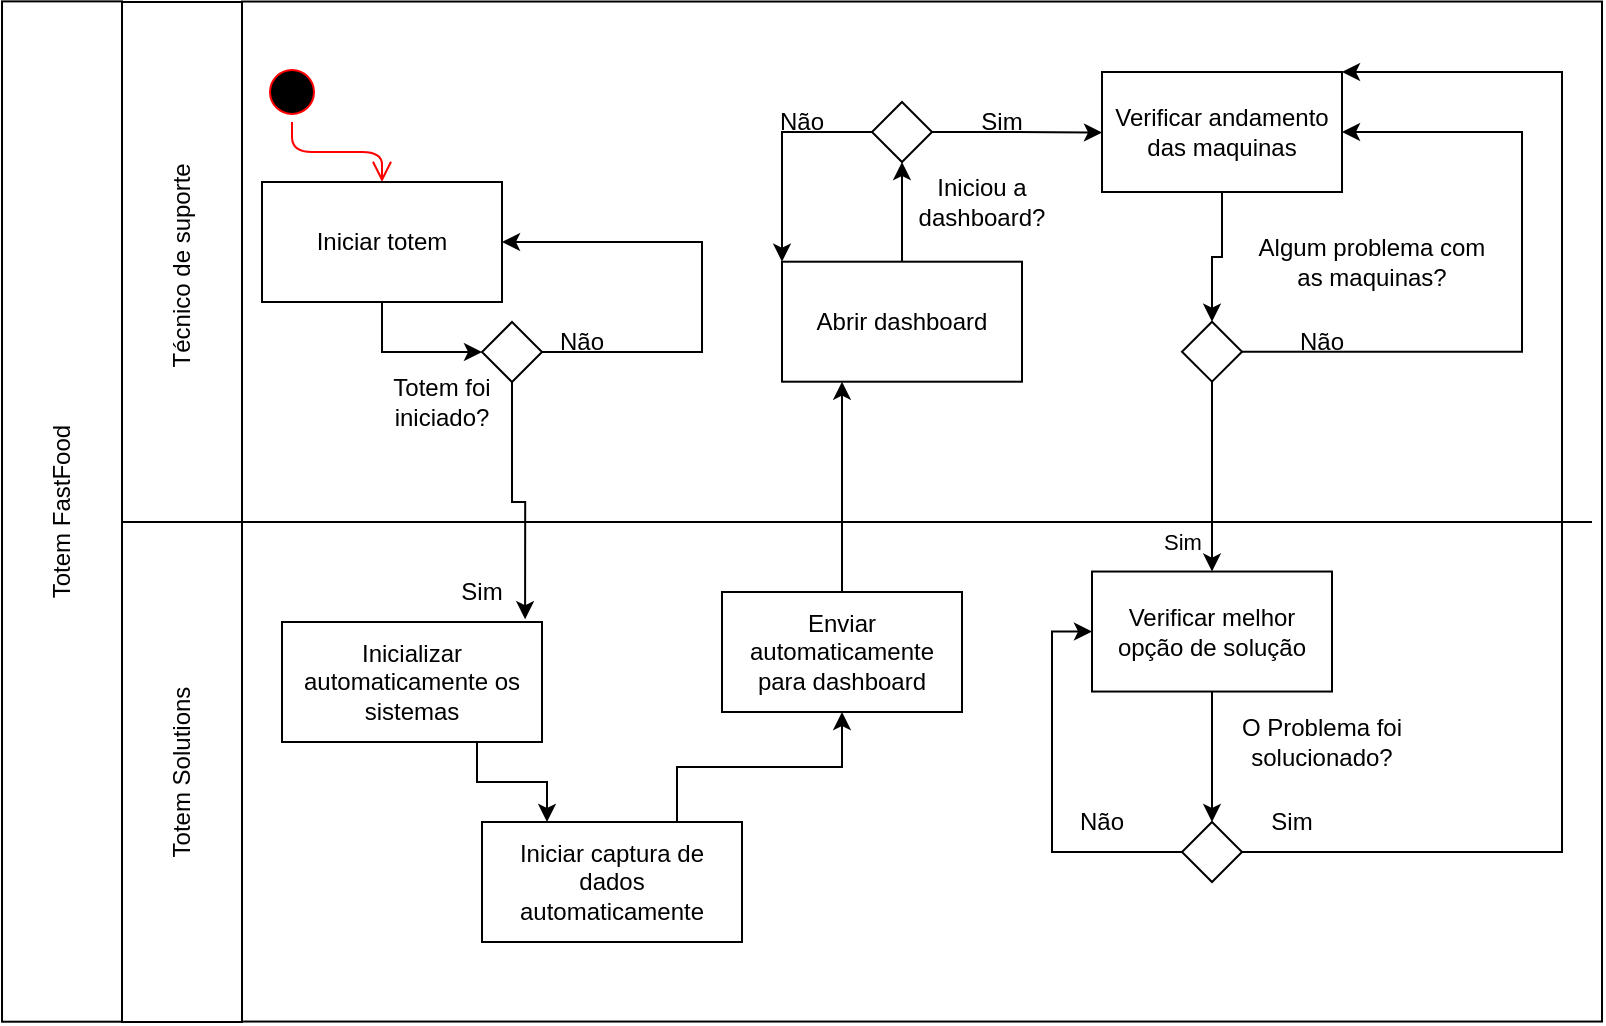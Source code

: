 <mxfile version="15.3.2" type="device"><diagram id="qrVEppymUTT9Ja2VnYLb" name="Page-1"><mxGraphModel dx="1452" dy="551" grid="1" gridSize="10" guides="1" tooltips="1" connect="1" arrows="1" fold="1" page="1" pageScale="1" pageWidth="827" pageHeight="1169" math="0" shadow="0"><root><mxCell id="0"/><mxCell id="1" parent="0"/><mxCell id="BBX8LPi427f3WZxy5C4M-1" value="Totem FastFood" style="rounded=0;whiteSpace=wrap;html=1;rotation=-90;" vertex="1" parent="1"><mxGeometry x="-225.07" y="264.77" width="510.16" height="60" as="geometry"/></mxCell><mxCell id="BBX8LPi427f3WZxy5C4M-3" value="Técnico de suporte&amp;nbsp;" style="rounded=0;whiteSpace=wrap;html=1;rotation=-90;" vertex="1" parent="1"><mxGeometry x="-40" y="140" width="260" height="60" as="geometry"/></mxCell><mxCell id="BBX8LPi427f3WZxy5C4M-4" value="Totem Solutions" style="rounded=0;whiteSpace=wrap;html=1;rotation=-90;" vertex="1" parent="1"><mxGeometry x="-35" y="395" width="250" height="60" as="geometry"/></mxCell><mxCell id="BBX8LPi427f3WZxy5C4M-105" value="" style="rounded=0;whiteSpace=wrap;html=1;" vertex="1" parent="1"><mxGeometry x="120" y="39.77" width="680" height="510" as="geometry"/></mxCell><mxCell id="BBX8LPi427f3WZxy5C4M-106" value="" style="ellipse;html=1;shape=startState;fillColor=#000000;strokeColor=#ff0000;" vertex="1" parent="1"><mxGeometry x="130" y="70" width="30" height="30" as="geometry"/></mxCell><mxCell id="BBX8LPi427f3WZxy5C4M-107" value="" style="edgeStyle=orthogonalEdgeStyle;html=1;verticalAlign=bottom;endArrow=open;endSize=8;strokeColor=#ff0000;" edge="1" parent="1" source="BBX8LPi427f3WZxy5C4M-106" target="BBX8LPi427f3WZxy5C4M-109"><mxGeometry relative="1" as="geometry"><mxPoint x="230" y="180" as="targetPoint"/><mxPoint x="230" y="120" as="sourcePoint"/></mxGeometry></mxCell><mxCell id="BBX8LPi427f3WZxy5C4M-108" style="edgeStyle=orthogonalEdgeStyle;rounded=0;orthogonalLoop=1;jettySize=auto;html=1;exitX=0.5;exitY=1;exitDx=0;exitDy=0;entryX=0;entryY=0.5;entryDx=0;entryDy=0;" edge="1" parent="1" source="BBX8LPi427f3WZxy5C4M-109" target="BBX8LPi427f3WZxy5C4M-112"><mxGeometry relative="1" as="geometry"/></mxCell><mxCell id="BBX8LPi427f3WZxy5C4M-109" value="Iniciar totem" style="rounded=0;whiteSpace=wrap;html=1;" vertex="1" parent="1"><mxGeometry x="130" y="130" width="120" height="60" as="geometry"/></mxCell><mxCell id="BBX8LPi427f3WZxy5C4M-110" style="edgeStyle=orthogonalEdgeStyle;rounded=0;orthogonalLoop=1;jettySize=auto;html=1;exitX=0.5;exitY=1;exitDx=0;exitDy=0;entryX=0.935;entryY=-0.023;entryDx=0;entryDy=0;entryPerimeter=0;" edge="1" parent="1" source="BBX8LPi427f3WZxy5C4M-112" target="BBX8LPi427f3WZxy5C4M-117"><mxGeometry relative="1" as="geometry"><mxPoint x="255" y="270" as="targetPoint"/></mxGeometry></mxCell><mxCell id="BBX8LPi427f3WZxy5C4M-111" style="edgeStyle=orthogonalEdgeStyle;rounded=0;orthogonalLoop=1;jettySize=auto;html=1;exitX=1;exitY=0.5;exitDx=0;exitDy=0;entryX=1;entryY=0.5;entryDx=0;entryDy=0;" edge="1" parent="1" source="BBX8LPi427f3WZxy5C4M-112" target="BBX8LPi427f3WZxy5C4M-109"><mxGeometry relative="1" as="geometry"><Array as="points"><mxPoint x="350" y="215"/><mxPoint x="350" y="160"/></Array></mxGeometry></mxCell><mxCell id="BBX8LPi427f3WZxy5C4M-112" value="" style="rhombus;whiteSpace=wrap;html=1;" vertex="1" parent="1"><mxGeometry x="240" y="200" width="30" height="30" as="geometry"/></mxCell><mxCell id="BBX8LPi427f3WZxy5C4M-113" value="Sim" style="text;html=1;strokeColor=none;fillColor=none;align=center;verticalAlign=middle;whiteSpace=wrap;rounded=0;" vertex="1" parent="1"><mxGeometry x="220" y="324.77" width="40" height="20" as="geometry"/></mxCell><mxCell id="BBX8LPi427f3WZxy5C4M-114" value="Não" style="text;html=1;strokeColor=none;fillColor=none;align=center;verticalAlign=middle;whiteSpace=wrap;rounded=0;" vertex="1" parent="1"><mxGeometry x="270" y="200" width="40" height="20" as="geometry"/></mxCell><mxCell id="BBX8LPi427f3WZxy5C4M-115" value="Totem foi iniciado?" style="text;html=1;strokeColor=none;fillColor=none;align=center;verticalAlign=middle;whiteSpace=wrap;rounded=0;" vertex="1" parent="1"><mxGeometry x="180" y="230" width="80" height="20" as="geometry"/></mxCell><mxCell id="BBX8LPi427f3WZxy5C4M-116" style="edgeStyle=orthogonalEdgeStyle;rounded=0;orthogonalLoop=1;jettySize=auto;html=1;exitX=0.75;exitY=1;exitDx=0;exitDy=0;entryX=0.25;entryY=0;entryDx=0;entryDy=0;" edge="1" parent="1" source="BBX8LPi427f3WZxy5C4M-117" target="BBX8LPi427f3WZxy5C4M-119"><mxGeometry relative="1" as="geometry"/></mxCell><mxCell id="BBX8LPi427f3WZxy5C4M-117" value="Inicializar automaticamente os sistemas" style="rounded=0;whiteSpace=wrap;html=1;" vertex="1" parent="1"><mxGeometry x="140" y="350" width="130" height="60" as="geometry"/></mxCell><mxCell id="BBX8LPi427f3WZxy5C4M-118" style="edgeStyle=orthogonalEdgeStyle;rounded=0;orthogonalLoop=1;jettySize=auto;html=1;exitX=0.75;exitY=0;exitDx=0;exitDy=0;" edge="1" parent="1" source="BBX8LPi427f3WZxy5C4M-119" target="BBX8LPi427f3WZxy5C4M-121"><mxGeometry relative="1" as="geometry"><mxPoint x="360" y="290" as="targetPoint"/></mxGeometry></mxCell><mxCell id="BBX8LPi427f3WZxy5C4M-119" value="Iniciar captura de dados automaticamente" style="rounded=0;whiteSpace=wrap;html=1;" vertex="1" parent="1"><mxGeometry x="240" y="450" width="130" height="60" as="geometry"/></mxCell><mxCell id="BBX8LPi427f3WZxy5C4M-120" style="edgeStyle=orthogonalEdgeStyle;rounded=0;orthogonalLoop=1;jettySize=auto;html=1;exitX=0.5;exitY=0;exitDx=0;exitDy=0;entryX=0.25;entryY=1;entryDx=0;entryDy=0;" edge="1" parent="1" source="BBX8LPi427f3WZxy5C4M-121" target="BBX8LPi427f3WZxy5C4M-123"><mxGeometry relative="1" as="geometry"/></mxCell><mxCell id="BBX8LPi427f3WZxy5C4M-121" value="Enviar automaticamente para dashboard" style="rounded=0;whiteSpace=wrap;html=1;" vertex="1" parent="1"><mxGeometry x="360" y="335" width="120" height="60" as="geometry"/></mxCell><mxCell id="BBX8LPi427f3WZxy5C4M-122" style="edgeStyle=orthogonalEdgeStyle;rounded=0;orthogonalLoop=1;jettySize=auto;html=1;exitX=0.5;exitY=0;exitDx=0;exitDy=0;entryX=0.5;entryY=1;entryDx=0;entryDy=0;" edge="1" parent="1" source="BBX8LPi427f3WZxy5C4M-123" target="BBX8LPi427f3WZxy5C4M-126"><mxGeometry relative="1" as="geometry"/></mxCell><mxCell id="BBX8LPi427f3WZxy5C4M-123" value="Abrir dashboard" style="rounded=0;whiteSpace=wrap;html=1;" vertex="1" parent="1"><mxGeometry x="390" y="169.85" width="120" height="60" as="geometry"/></mxCell><mxCell id="BBX8LPi427f3WZxy5C4M-124" style="edgeStyle=orthogonalEdgeStyle;rounded=0;orthogonalLoop=1;jettySize=auto;html=1;exitX=1;exitY=0.5;exitDx=0;exitDy=0;" edge="1" parent="1" source="BBX8LPi427f3WZxy5C4M-126"><mxGeometry relative="1" as="geometry"><mxPoint x="550" y="105.286" as="targetPoint"/></mxGeometry></mxCell><mxCell id="BBX8LPi427f3WZxy5C4M-125" style="edgeStyle=orthogonalEdgeStyle;rounded=0;orthogonalLoop=1;jettySize=auto;html=1;exitX=0;exitY=0.5;exitDx=0;exitDy=0;entryX=0;entryY=0;entryDx=0;entryDy=0;" edge="1" parent="1" source="BBX8LPi427f3WZxy5C4M-126" target="BBX8LPi427f3WZxy5C4M-123"><mxGeometry relative="1" as="geometry"><Array as="points"><mxPoint x="390" y="105"/></Array></mxGeometry></mxCell><mxCell id="BBX8LPi427f3WZxy5C4M-126" value="" style="rhombus;whiteSpace=wrap;html=1;" vertex="1" parent="1"><mxGeometry x="435" y="90" width="30" height="30" as="geometry"/></mxCell><mxCell id="BBX8LPi427f3WZxy5C4M-127" value="Sim" style="text;html=1;strokeColor=none;fillColor=none;align=center;verticalAlign=middle;whiteSpace=wrap;rounded=0;" vertex="1" parent="1"><mxGeometry x="480" y="90" width="40" height="20" as="geometry"/></mxCell><mxCell id="BBX8LPi427f3WZxy5C4M-128" value="Não" style="text;html=1;strokeColor=none;fillColor=none;align=center;verticalAlign=middle;whiteSpace=wrap;rounded=0;" vertex="1" parent="1"><mxGeometry x="380" y="90" width="40" height="20" as="geometry"/></mxCell><mxCell id="BBX8LPi427f3WZxy5C4M-129" style="edgeStyle=orthogonalEdgeStyle;rounded=0;orthogonalLoop=1;jettySize=auto;html=1;exitX=0.5;exitY=1;exitDx=0;exitDy=0;entryX=0.5;entryY=0;entryDx=0;entryDy=0;" edge="1" parent="1" source="BBX8LPi427f3WZxy5C4M-130" target="BBX8LPi427f3WZxy5C4M-133"><mxGeometry relative="1" as="geometry"/></mxCell><mxCell id="BBX8LPi427f3WZxy5C4M-130" value="Verificar andamento das maquinas" style="rounded=0;whiteSpace=wrap;html=1;" vertex="1" parent="1"><mxGeometry x="550" y="75" width="120" height="60" as="geometry"/></mxCell><mxCell id="BBX8LPi427f3WZxy5C4M-132" style="edgeStyle=orthogonalEdgeStyle;rounded=0;orthogonalLoop=1;jettySize=auto;html=1;exitX=0.5;exitY=1;exitDx=0;exitDy=0;entryX=0.5;entryY=0;entryDx=0;entryDy=0;" edge="1" parent="1" source="BBX8LPi427f3WZxy5C4M-133" target="BBX8LPi427f3WZxy5C4M-138"><mxGeometry relative="1" as="geometry"/></mxCell><mxCell id="BBX8LPi427f3WZxy5C4M-155" style="edgeStyle=orthogonalEdgeStyle;rounded=0;orthogonalLoop=1;jettySize=auto;html=1;exitX=1;exitY=0.5;exitDx=0;exitDy=0;entryX=1;entryY=0.5;entryDx=0;entryDy=0;" edge="1" parent="1" source="BBX8LPi427f3WZxy5C4M-133" target="BBX8LPi427f3WZxy5C4M-130"><mxGeometry relative="1" as="geometry"><Array as="points"><mxPoint x="760" y="215"/><mxPoint x="760" y="105"/></Array></mxGeometry></mxCell><mxCell id="BBX8LPi427f3WZxy5C4M-133" value="" style="rhombus;whiteSpace=wrap;html=1;" vertex="1" parent="1"><mxGeometry x="590" y="199.85" width="30" height="30" as="geometry"/></mxCell><mxCell id="BBX8LPi427f3WZxy5C4M-135" value="Algum problema com as maquinas?" style="text;html=1;strokeColor=none;fillColor=none;align=center;verticalAlign=middle;whiteSpace=wrap;rounded=0;" vertex="1" parent="1"><mxGeometry x="625" y="160" width="120" height="20" as="geometry"/></mxCell><mxCell id="BBX8LPi427f3WZxy5C4M-136" value="Não" style="text;html=1;strokeColor=none;fillColor=none;align=center;verticalAlign=middle;whiteSpace=wrap;rounded=0;" vertex="1" parent="1"><mxGeometry x="640" y="199.85" width="40" height="20" as="geometry"/></mxCell><mxCell id="BBX8LPi427f3WZxy5C4M-137" style="edgeStyle=orthogonalEdgeStyle;rounded=0;orthogonalLoop=1;jettySize=auto;html=1;exitX=0.5;exitY=1;exitDx=0;exitDy=0;entryX=0.5;entryY=0;entryDx=0;entryDy=0;" edge="1" parent="1" source="BBX8LPi427f3WZxy5C4M-138" target="BBX8LPi427f3WZxy5C4M-141"><mxGeometry relative="1" as="geometry"/></mxCell><mxCell id="BBX8LPi427f3WZxy5C4M-138" value="&lt;font style=&quot;vertical-align: inherit&quot;&gt;&lt;font style=&quot;vertical-align: inherit&quot;&gt;Verificar melhor opção de solução&lt;/font&gt;&lt;/font&gt;" style="rounded=0;whiteSpace=wrap;html=1;" vertex="1" parent="1"><mxGeometry x="545" y="324.77" width="120" height="60" as="geometry"/></mxCell><mxCell id="BBX8LPi427f3WZxy5C4M-140" style="edgeStyle=orthogonalEdgeStyle;rounded=0;orthogonalLoop=1;jettySize=auto;html=1;exitX=0;exitY=0.5;exitDx=0;exitDy=0;entryX=0;entryY=0.5;entryDx=0;entryDy=0;" edge="1" parent="1" source="BBX8LPi427f3WZxy5C4M-141" target="BBX8LPi427f3WZxy5C4M-138"><mxGeometry relative="1" as="geometry"/></mxCell><mxCell id="BBX8LPi427f3WZxy5C4M-157" style="edgeStyle=orthogonalEdgeStyle;rounded=0;orthogonalLoop=1;jettySize=auto;html=1;exitX=1;exitY=0.5;exitDx=0;exitDy=0;entryX=1;entryY=0;entryDx=0;entryDy=0;" edge="1" parent="1" source="BBX8LPi427f3WZxy5C4M-141" target="BBX8LPi427f3WZxy5C4M-130"><mxGeometry relative="1" as="geometry"><Array as="points"><mxPoint x="780" y="465"/><mxPoint x="780" y="75"/></Array></mxGeometry></mxCell><mxCell id="BBX8LPi427f3WZxy5C4M-141" value="" style="rhombus;whiteSpace=wrap;html=1;" vertex="1" parent="1"><mxGeometry x="590" y="450" width="30" height="30" as="geometry"/></mxCell><mxCell id="BBX8LPi427f3WZxy5C4M-142" value="O Problema foi solucionado?" style="text;html=1;strokeColor=none;fillColor=none;align=center;verticalAlign=middle;whiteSpace=wrap;rounded=0;" vertex="1" parent="1"><mxGeometry x="605" y="400" width="110" height="20" as="geometry"/></mxCell><mxCell id="BBX8LPi427f3WZxy5C4M-143" value="Não" style="text;html=1;strokeColor=none;fillColor=none;align=center;verticalAlign=middle;whiteSpace=wrap;rounded=0;" vertex="1" parent="1"><mxGeometry x="530" y="440" width="40" height="20" as="geometry"/></mxCell><mxCell id="BBX8LPi427f3WZxy5C4M-144" value="Sim" style="text;html=1;strokeColor=none;fillColor=none;align=center;verticalAlign=middle;whiteSpace=wrap;rounded=0;" vertex="1" parent="1"><mxGeometry x="625" y="440" width="40" height="20" as="geometry"/></mxCell><mxCell id="BBX8LPi427f3WZxy5C4M-151" value="" style="endArrow=none;html=1;" edge="1" parent="1"><mxGeometry width="50" height="50" relative="1" as="geometry"><mxPoint x="120" y="300" as="sourcePoint"/><mxPoint x="795" y="300" as="targetPoint"/><Array as="points"><mxPoint x="390" y="300"/></Array></mxGeometry></mxCell><mxCell id="BBX8LPi427f3WZxy5C4M-161" value="&lt;font style=&quot;vertical-align: inherit&quot;&gt;&lt;font style=&quot;vertical-align: inherit&quot;&gt;Sim&lt;/font&gt;&lt;/font&gt;" style="edgeLabel;html=1;align=center;verticalAlign=middle;resizable=0;points=[];" vertex="1" connectable="0" parent="BBX8LPi427f3WZxy5C4M-151"><mxGeometry x="0.534" y="3" relative="1" as="geometry"><mxPoint x="-48" y="13" as="offset"/></mxGeometry></mxCell><mxCell id="BBX8LPi427f3WZxy5C4M-163" value="&lt;font style=&quot;vertical-align: inherit&quot;&gt;&lt;font style=&quot;vertical-align: inherit&quot;&gt;Iniciou a dashboard?&lt;/font&gt;&lt;/font&gt;" style="text;html=1;strokeColor=none;fillColor=none;align=center;verticalAlign=middle;whiteSpace=wrap;rounded=0;" vertex="1" parent="1"><mxGeometry x="450" y="130" width="80" height="20" as="geometry"/></mxCell></root></mxGraphModel></diagram></mxfile>